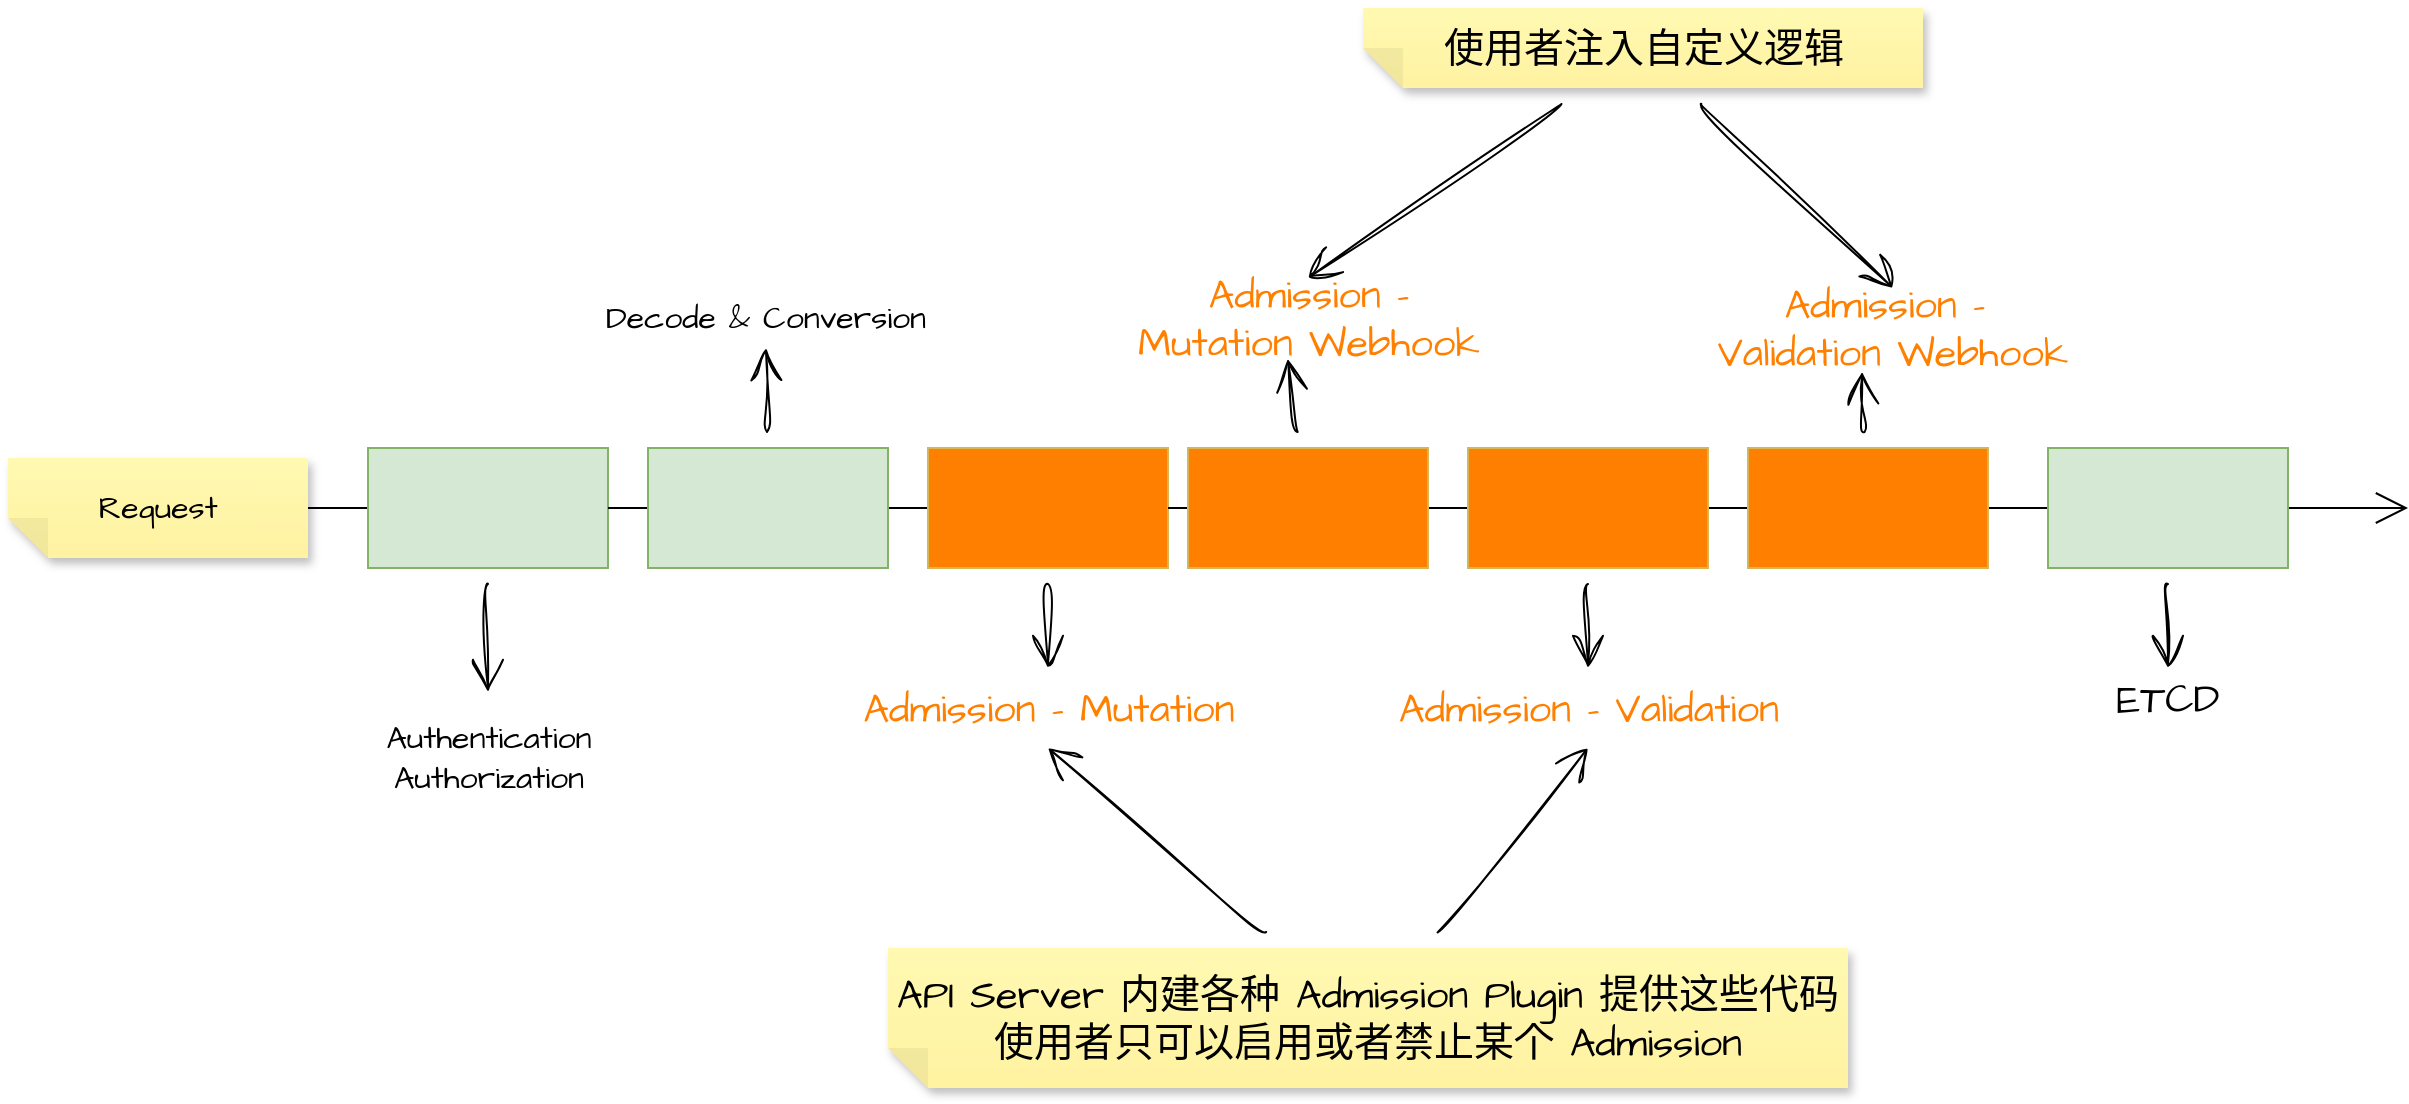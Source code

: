 <mxfile>
    <diagram id="B2O1cj_-pwZK5ZxHzDxG" name="第 1 页">
        <mxGraphModel dx="2236" dy="1480" grid="1" gridSize="10" guides="1" tooltips="1" connect="1" arrows="1" fold="1" page="1" pageScale="1" pageWidth="827" pageHeight="1169" math="0" shadow="0">
            <root>
                <mxCell id="0"/>
                <mxCell id="1" parent="0"/>
                <mxCell id="12" value="" style="edgeStyle=none;orthogonalLoop=1;jettySize=auto;html=1;rounded=0;hachureGap=4;fontFamily=Architects Daughter;fontSource=https%3A%2F%2Ffonts.googleapis.com%2Fcss%3Ffamily%3DArchitects%2BDaughter;fontSize=16;endArrow=open;startSize=14;endSize=14;targetPerimeterSpacing=8;curved=1;shadow=0;startArrow=none;" edge="1" parent="1" source="26">
                    <mxGeometry width="140" relative="1" as="geometry">
                        <mxPoint x="100" y="630" as="sourcePoint"/>
                        <mxPoint x="1150" y="630" as="targetPoint"/>
                    </mxGeometry>
                </mxCell>
                <mxCell id="14" value="" style="edgeStyle=none;orthogonalLoop=1;jettySize=auto;html=1;rounded=0;hachureGap=4;fontFamily=Architects Daughter;fontSource=https%3A%2F%2Ffonts.googleapis.com%2Fcss%3Ffamily%3DArchitects%2BDaughter;fontSize=16;endArrow=none;startSize=14;endSize=14;curved=1;shadow=0;startArrow=none;" edge="1" parent="1" source="19" target="8">
                    <mxGeometry width="140" relative="1" as="geometry">
                        <mxPoint x="40" y="630" as="sourcePoint"/>
                        <mxPoint x="750" y="630" as="targetPoint"/>
                    </mxGeometry>
                </mxCell>
                <mxCell id="23" style="edgeStyle=none;shape=connector;curved=1;rounded=0;sketch=1;hachureGap=4;jiggle=2;curveFitting=1;html=1;labelBackgroundColor=default;strokeColor=default;fontFamily=Architects Daughter;fontSource=https%3A%2F%2Ffonts.googleapis.com%2Fcss%3Ffamily%3DArchitects%2BDaughter;fontSize=16;fontColor=default;endArrow=open;startSize=14;endSize=14;sourcePerimeterSpacing=8;targetPerimeterSpacing=8;" edge="1" parent="1" source="8" target="22">
                    <mxGeometry relative="1" as="geometry"/>
                </mxCell>
                <mxCell id="8" value="" style="whiteSpace=wrap;html=1;hachureGap=4;fontFamily=Architects Daughter;fontSource=https%3A%2F%2Ffonts.googleapis.com%2Fcss%3Ffamily%3DArchitects%2BDaughter;fontSize=20;fillColor=#d5e8d4;strokeColor=#82b366;" vertex="1" parent="1">
                    <mxGeometry x="130" y="600" width="120" height="60" as="geometry"/>
                </mxCell>
                <mxCell id="15" value="" style="edgeStyle=none;orthogonalLoop=1;jettySize=auto;html=1;rounded=0;hachureGap=4;fontFamily=Architects Daughter;fontSource=https%3A%2F%2Ffonts.googleapis.com%2Fcss%3Ffamily%3DArchitects%2BDaughter;fontSize=16;endArrow=none;startSize=14;endSize=14;curved=1;shadow=0;startArrow=none;" edge="1" parent="1" source="8" target="10">
                    <mxGeometry width="140" relative="1" as="geometry">
                        <mxPoint x="250" y="630" as="sourcePoint"/>
                        <mxPoint x="750" y="630" as="targetPoint"/>
                    </mxGeometry>
                </mxCell>
                <mxCell id="29" style="edgeStyle=none;shape=connector;curved=1;rounded=0;sketch=1;hachureGap=4;jiggle=2;curveFitting=1;html=1;entryX=0.5;entryY=0;entryDx=0;entryDy=0;labelBackgroundColor=default;strokeColor=default;fontFamily=Architects Daughter;fontSource=https%3A%2F%2Ffonts.googleapis.com%2Fcss%3Ffamily%3DArchitects%2BDaughter;fontSize=16;fontColor=#FFB366;endArrow=open;startSize=14;endSize=14;sourcePerimeterSpacing=8;targetPerimeterSpacing=8;" edge="1" parent="1" source="10" target="28">
                    <mxGeometry relative="1" as="geometry"/>
                </mxCell>
                <mxCell id="10" value="" style="whiteSpace=wrap;html=1;hachureGap=4;fontFamily=Architects Daughter;fontSource=https%3A%2F%2Ffonts.googleapis.com%2Fcss%3Ffamily%3DArchitects%2BDaughter;fontSize=20;fillColor=#FF8000;strokeColor=#d6b656;" vertex="1" parent="1">
                    <mxGeometry x="410" y="600" width="120" height="60" as="geometry"/>
                </mxCell>
                <mxCell id="25" style="edgeStyle=none;shape=connector;curved=1;rounded=0;sketch=1;hachureGap=4;jiggle=2;curveFitting=1;html=1;entryX=0.5;entryY=1;entryDx=0;entryDy=0;labelBackgroundColor=default;strokeColor=default;fontFamily=Architects Daughter;fontSource=https%3A%2F%2Ffonts.googleapis.com%2Fcss%3Ffamily%3DArchitects%2BDaughter;fontSize=16;fontColor=default;endArrow=open;startSize=14;endSize=14;sourcePerimeterSpacing=8;targetPerimeterSpacing=8;" edge="1" parent="1" source="9" target="24">
                    <mxGeometry relative="1" as="geometry"/>
                </mxCell>
                <mxCell id="9" value="" style="whiteSpace=wrap;html=1;hachureGap=4;fontFamily=Architects Daughter;fontSource=https%3A%2F%2Ffonts.googleapis.com%2Fcss%3Ffamily%3DArchitects%2BDaughter;fontSize=20;fillColor=#d5e8d4;strokeColor=#82b366;" vertex="1" parent="1">
                    <mxGeometry x="270" y="600" width="120" height="60" as="geometry"/>
                </mxCell>
                <mxCell id="20" value="" style="edgeStyle=none;orthogonalLoop=1;jettySize=auto;html=1;rounded=0;hachureGap=4;fontFamily=Architects Daughter;fontSource=https%3A%2F%2Ffonts.googleapis.com%2Fcss%3Ffamily%3DArchitects%2BDaughter;fontSize=16;endArrow=none;startSize=14;endSize=14;sourcePerimeterSpacing=8;curved=1;shadow=0;" edge="1" parent="1" target="19">
                    <mxGeometry width="140" relative="1" as="geometry">
                        <mxPoint x="40" y="630" as="sourcePoint"/>
                        <mxPoint x="130" y="630" as="targetPoint"/>
                    </mxGeometry>
                </mxCell>
                <mxCell id="19" value="Request" style="shape=note;whiteSpace=wrap;html=1;backgroundOutline=1;fontColor=#000000;darkOpacity=0.05;fillColor=#FFF9B2;strokeColor=none;fillStyle=solid;direction=west;gradientDirection=north;gradientColor=#FFF2A1;shadow=1;size=20;pointerEvents=1;sketch=0;hachureGap=4;jiggle=2;curveFitting=1;fontFamily=Architects Daughter;fontSource=https%3A%2F%2Ffonts.googleapis.com%2Fcss%3Ffamily%3DArchitects%2BDaughter;fontSize=16;" vertex="1" parent="1">
                    <mxGeometry x="-50" y="605" width="150" height="50" as="geometry"/>
                </mxCell>
                <mxCell id="22" value="Authentication&lt;br&gt;Authorization" style="text;strokeColor=none;align=center;fillColor=none;html=1;verticalAlign=middle;whiteSpace=wrap;rounded=0;sketch=0;hachureGap=4;jiggle=2;curveFitting=1;fontFamily=Architects Daughter;fontSource=https%3A%2F%2Ffonts.googleapis.com%2Fcss%3Ffamily%3DArchitects%2BDaughter;fontSize=16;fontColor=default;" vertex="1" parent="1">
                    <mxGeometry x="122.5" y="730" width="135" height="50" as="geometry"/>
                </mxCell>
                <mxCell id="24" value="Decode &amp;amp; Conversion" style="text;strokeColor=none;align=center;fillColor=none;html=1;verticalAlign=middle;whiteSpace=wrap;rounded=0;sketch=0;hachureGap=4;jiggle=2;curveFitting=1;fontFamily=Architects Daughter;fontSource=https%3A%2F%2Ffonts.googleapis.com%2Fcss%3Ffamily%3DArchitects%2BDaughter;fontSize=16;fontColor=default;" vertex="1" parent="1">
                    <mxGeometry x="244" y="520" width="170" height="30" as="geometry"/>
                </mxCell>
                <mxCell id="27" value="" style="edgeStyle=none;orthogonalLoop=1;jettySize=auto;html=1;rounded=0;hachureGap=4;fontFamily=Architects Daughter;fontSource=https%3A%2F%2Ffonts.googleapis.com%2Fcss%3Ffamily%3DArchitects%2BDaughter;fontSize=16;endArrow=none;startSize=14;endSize=14;curved=1;shadow=0;startArrow=none;" edge="1" parent="1" source="10" target="26">
                    <mxGeometry width="140" relative="1" as="geometry">
                        <mxPoint x="520" y="630" as="sourcePoint"/>
                        <mxPoint x="1270" y="630" as="targetPoint"/>
                    </mxGeometry>
                </mxCell>
                <mxCell id="44" style="edgeStyle=none;shape=connector;curved=1;rounded=0;sketch=1;hachureGap=4;jiggle=2;curveFitting=1;html=1;entryX=0.5;entryY=0;entryDx=0;entryDy=0;labelBackgroundColor=default;strokeColor=default;fontFamily=Architects Daughter;fontSource=https%3A%2F%2Ffonts.googleapis.com%2Fcss%3Ffamily%3DArchitects%2BDaughter;fontSize=20;fontColor=#000000;endArrow=open;startSize=14;endSize=14;sourcePerimeterSpacing=8;targetPerimeterSpacing=8;" edge="1" parent="1" source="26" target="43">
                    <mxGeometry relative="1" as="geometry"/>
                </mxCell>
                <mxCell id="26" value="" style="whiteSpace=wrap;html=1;hachureGap=4;fontFamily=Architects Daughter;fontSource=https%3A%2F%2Ffonts.googleapis.com%2Fcss%3Ffamily%3DArchitects%2BDaughter;fontSize=20;fillColor=#d5e8d4;strokeColor=#82b366;" vertex="1" parent="1">
                    <mxGeometry x="970" y="600" width="120" height="60" as="geometry"/>
                </mxCell>
                <mxCell id="33" style="edgeStyle=none;shape=connector;curved=1;rounded=0;sketch=1;hachureGap=4;jiggle=2;curveFitting=1;html=1;entryX=0.455;entryY=1.01;entryDx=0;entryDy=0;entryPerimeter=0;labelBackgroundColor=default;strokeColor=default;fontFamily=Architects Daughter;fontSource=https%3A%2F%2Ffonts.googleapis.com%2Fcss%3Ffamily%3DArchitects%2BDaughter;fontSize=20;fontColor=#FF8000;endArrow=open;startSize=14;endSize=14;sourcePerimeterSpacing=8;targetPerimeterSpacing=8;" edge="1" parent="1" source="16" target="30">
                    <mxGeometry relative="1" as="geometry"/>
                </mxCell>
                <mxCell id="16" value="" style="whiteSpace=wrap;html=1;hachureGap=4;fontFamily=Architects Daughter;fontSource=https%3A%2F%2Ffonts.googleapis.com%2Fcss%3Ffamily%3DArchitects%2BDaughter;fontSize=20;fillColor=#FF8000;strokeColor=#d6b656;" vertex="1" parent="1">
                    <mxGeometry x="540" y="600" width="120" height="60" as="geometry"/>
                </mxCell>
                <mxCell id="34" style="edgeStyle=none;shape=connector;curved=1;rounded=0;sketch=1;hachureGap=4;jiggle=2;curveFitting=1;html=1;entryX=0.5;entryY=0;entryDx=0;entryDy=0;labelBackgroundColor=default;strokeColor=default;fontFamily=Architects Daughter;fontSource=https%3A%2F%2Ffonts.googleapis.com%2Fcss%3Ffamily%3DArchitects%2BDaughter;fontSize=20;fontColor=#FF8000;endArrow=open;startSize=14;endSize=14;sourcePerimeterSpacing=8;targetPerimeterSpacing=8;" edge="1" parent="1" source="17" target="31">
                    <mxGeometry relative="1" as="geometry"/>
                </mxCell>
                <mxCell id="17" value="" style="whiteSpace=wrap;html=1;hachureGap=4;fontFamily=Architects Daughter;fontSource=https%3A%2F%2Ffonts.googleapis.com%2Fcss%3Ffamily%3DArchitects%2BDaughter;fontSize=20;fillColor=#FF8000;strokeColor=#d6b656;" vertex="1" parent="1">
                    <mxGeometry x="680" y="600" width="120" height="60" as="geometry"/>
                </mxCell>
                <mxCell id="35" style="edgeStyle=none;shape=connector;curved=1;rounded=0;sketch=1;hachureGap=4;jiggle=2;curveFitting=1;html=1;entryX=0.431;entryY=1.049;entryDx=0;entryDy=0;entryPerimeter=0;labelBackgroundColor=default;strokeColor=default;fontFamily=Architects Daughter;fontSource=https%3A%2F%2Ffonts.googleapis.com%2Fcss%3Ffamily%3DArchitects%2BDaughter;fontSize=20;fontColor=#FF8000;endArrow=open;startSize=14;endSize=14;sourcePerimeterSpacing=8;targetPerimeterSpacing=8;" edge="1" parent="1" source="18" target="32">
                    <mxGeometry relative="1" as="geometry"/>
                </mxCell>
                <mxCell id="18" value="" style="whiteSpace=wrap;html=1;hachureGap=4;fontFamily=Architects Daughter;fontSource=https%3A%2F%2Ffonts.googleapis.com%2Fcss%3Ffamily%3DArchitects%2BDaughter;fontSize=20;fillColor=#FF8000;strokeColor=#d6b656;" vertex="1" parent="1">
                    <mxGeometry x="820" y="600" width="120" height="60" as="geometry"/>
                </mxCell>
                <mxCell id="28" value="Admission - Mutation" style="text;strokeColor=none;align=center;fillColor=none;html=1;verticalAlign=middle;whiteSpace=wrap;rounded=0;sketch=0;hachureGap=4;jiggle=2;curveFitting=1;fontFamily=Architects Daughter;fontSource=https%3A%2F%2Ffonts.googleapis.com%2Fcss%3Ffamily%3DArchitects%2BDaughter;fontSize=20;fontColor=#FF8000;" vertex="1" parent="1">
                    <mxGeometry x="357.5" y="710" width="225" height="40" as="geometry"/>
                </mxCell>
                <mxCell id="30" value="Admission -&lt;br&gt;Mutation Webhook" style="text;strokeColor=none;align=center;fillColor=none;html=1;verticalAlign=middle;whiteSpace=wrap;rounded=0;sketch=0;hachureGap=4;jiggle=2;curveFitting=1;fontFamily=Architects Daughter;fontSource=https%3A%2F%2Ffonts.googleapis.com%2Fcss%3Ffamily%3DArchitects%2BDaughter;fontSize=20;fontColor=#FF8000;" vertex="1" parent="1">
                    <mxGeometry x="487.5" y="515" width="225" height="40" as="geometry"/>
                </mxCell>
                <mxCell id="31" value="Admission - Validation" style="text;strokeColor=none;align=center;fillColor=none;html=1;verticalAlign=middle;whiteSpace=wrap;rounded=0;sketch=0;hachureGap=4;jiggle=2;curveFitting=1;fontFamily=Architects Daughter;fontSource=https%3A%2F%2Ffonts.googleapis.com%2Fcss%3Ffamily%3DArchitects%2BDaughter;fontSize=20;fontColor=#FF8000;" vertex="1" parent="1">
                    <mxGeometry x="627.5" y="710" width="225" height="40" as="geometry"/>
                </mxCell>
                <mxCell id="32" value="Admission -&amp;nbsp;&lt;br&gt;Validation Webhook" style="text;strokeColor=none;align=center;fillColor=none;html=1;verticalAlign=middle;whiteSpace=wrap;rounded=0;sketch=0;hachureGap=4;jiggle=2;curveFitting=1;fontFamily=Architects Daughter;fontSource=https%3A%2F%2Ffonts.googleapis.com%2Fcss%3Ffamily%3DArchitects%2BDaughter;fontSize=20;fontColor=#FF8000;" vertex="1" parent="1">
                    <mxGeometry x="780" y="520" width="225" height="40" as="geometry"/>
                </mxCell>
                <mxCell id="37" style="edgeStyle=none;shape=connector;curved=1;rounded=0;sketch=1;hachureGap=4;jiggle=2;curveFitting=1;html=1;entryX=0.5;entryY=0;entryDx=0;entryDy=0;labelBackgroundColor=default;strokeColor=default;fontFamily=Architects Daughter;fontSource=https%3A%2F%2Ffonts.googleapis.com%2Fcss%3Ffamily%3DArchitects%2BDaughter;fontSize=20;fontColor=#FF8000;endArrow=open;startSize=14;endSize=14;sourcePerimeterSpacing=8;targetPerimeterSpacing=8;" edge="1" parent="1" source="36" target="30">
                    <mxGeometry relative="1" as="geometry"/>
                </mxCell>
                <mxCell id="38" style="edgeStyle=none;shape=connector;curved=1;rounded=0;sketch=1;hachureGap=4;jiggle=2;curveFitting=1;html=1;entryX=0.5;entryY=0;entryDx=0;entryDy=0;labelBackgroundColor=default;strokeColor=default;fontFamily=Architects Daughter;fontSource=https%3A%2F%2Ffonts.googleapis.com%2Fcss%3Ffamily%3DArchitects%2BDaughter;fontSize=20;fontColor=#FF8000;endArrow=open;startSize=14;endSize=14;sourcePerimeterSpacing=8;targetPerimeterSpacing=8;" edge="1" parent="1" source="36" target="32">
                    <mxGeometry relative="1" as="geometry"/>
                </mxCell>
                <mxCell id="36" value="使用者注入自定义逻辑" style="shape=note;whiteSpace=wrap;html=1;backgroundOutline=1;fontColor=#000000;darkOpacity=0.05;fillColor=#FFF9B2;strokeColor=none;fillStyle=solid;direction=west;gradientDirection=north;gradientColor=#FFF2A1;shadow=1;size=20;pointerEvents=1;sketch=0;hachureGap=4;jiggle=2;curveFitting=1;fontFamily=Architects Daughter;fontSource=https%3A%2F%2Ffonts.googleapis.com%2Fcss%3Ffamily%3DArchitects%2BDaughter;fontSize=20;" vertex="1" parent="1">
                    <mxGeometry x="627.5" y="380" width="280" height="40" as="geometry"/>
                </mxCell>
                <mxCell id="40" style="edgeStyle=none;shape=connector;curved=1;rounded=0;sketch=1;hachureGap=4;jiggle=2;curveFitting=1;html=1;entryX=0.5;entryY=1;entryDx=0;entryDy=0;labelBackgroundColor=default;strokeColor=default;fontFamily=Architects Daughter;fontSource=https%3A%2F%2Ffonts.googleapis.com%2Fcss%3Ffamily%3DArchitects%2BDaughter;fontSize=20;fontColor=#FF8000;endArrow=open;startSize=14;endSize=14;sourcePerimeterSpacing=8;targetPerimeterSpacing=8;" edge="1" parent="1" source="39" target="28">
                    <mxGeometry relative="1" as="geometry"/>
                </mxCell>
                <mxCell id="41" style="edgeStyle=none;shape=connector;curved=1;rounded=0;sketch=1;hachureGap=4;jiggle=2;curveFitting=1;html=1;entryX=0.5;entryY=1;entryDx=0;entryDy=0;labelBackgroundColor=default;strokeColor=default;fontFamily=Architects Daughter;fontSource=https%3A%2F%2Ffonts.googleapis.com%2Fcss%3Ffamily%3DArchitects%2BDaughter;fontSize=20;fontColor=#FF8000;endArrow=open;startSize=14;endSize=14;sourcePerimeterSpacing=8;targetPerimeterSpacing=8;" edge="1" parent="1" source="39" target="31">
                    <mxGeometry relative="1" as="geometry"/>
                </mxCell>
                <mxCell id="39" value="API Server 内建各种 Admission Plugin 提供这些代码&lt;br&gt;使用者只可以启用或者禁止某个 Admission" style="shape=note;whiteSpace=wrap;html=1;backgroundOutline=1;fontColor=#000000;darkOpacity=0.05;fillColor=#FFF9B2;strokeColor=none;fillStyle=solid;direction=west;gradientDirection=north;gradientColor=#FFF2A1;shadow=1;size=20;pointerEvents=1;sketch=0;hachureGap=4;jiggle=2;curveFitting=1;fontFamily=Architects Daughter;fontSource=https%3A%2F%2Ffonts.googleapis.com%2Fcss%3Ffamily%3DArchitects%2BDaughter;fontSize=20;" vertex="1" parent="1">
                    <mxGeometry x="390" y="850" width="480" height="70" as="geometry"/>
                </mxCell>
                <mxCell id="43" value="ETCD" style="text;strokeColor=none;align=center;fillColor=none;html=1;verticalAlign=middle;whiteSpace=wrap;rounded=0;sketch=0;hachureGap=4;jiggle=2;curveFitting=1;fontFamily=Architects Daughter;fontSource=https%3A%2F%2Ffonts.googleapis.com%2Fcss%3Ffamily%3DArchitects%2BDaughter;fontSize=20;fontColor=#000000;" vertex="1" parent="1">
                    <mxGeometry x="1000" y="710" width="60" height="30" as="geometry"/>
                </mxCell>
            </root>
        </mxGraphModel>
    </diagram>
</mxfile>